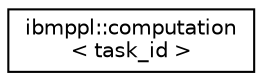 digraph "Graphical Class Hierarchy"
{
  edge [fontname="Helvetica",fontsize="10",labelfontname="Helvetica",labelfontsize="10"];
  node [fontname="Helvetica",fontsize="10",shape=record];
  rankdir="LR";
  Node1 [label="ibmppl::computation\l\< task_id \>",height=0.2,width=0.4,color="black", fillcolor="white", style="filled",URL="$classibmppl_1_1computation.html"];
}
